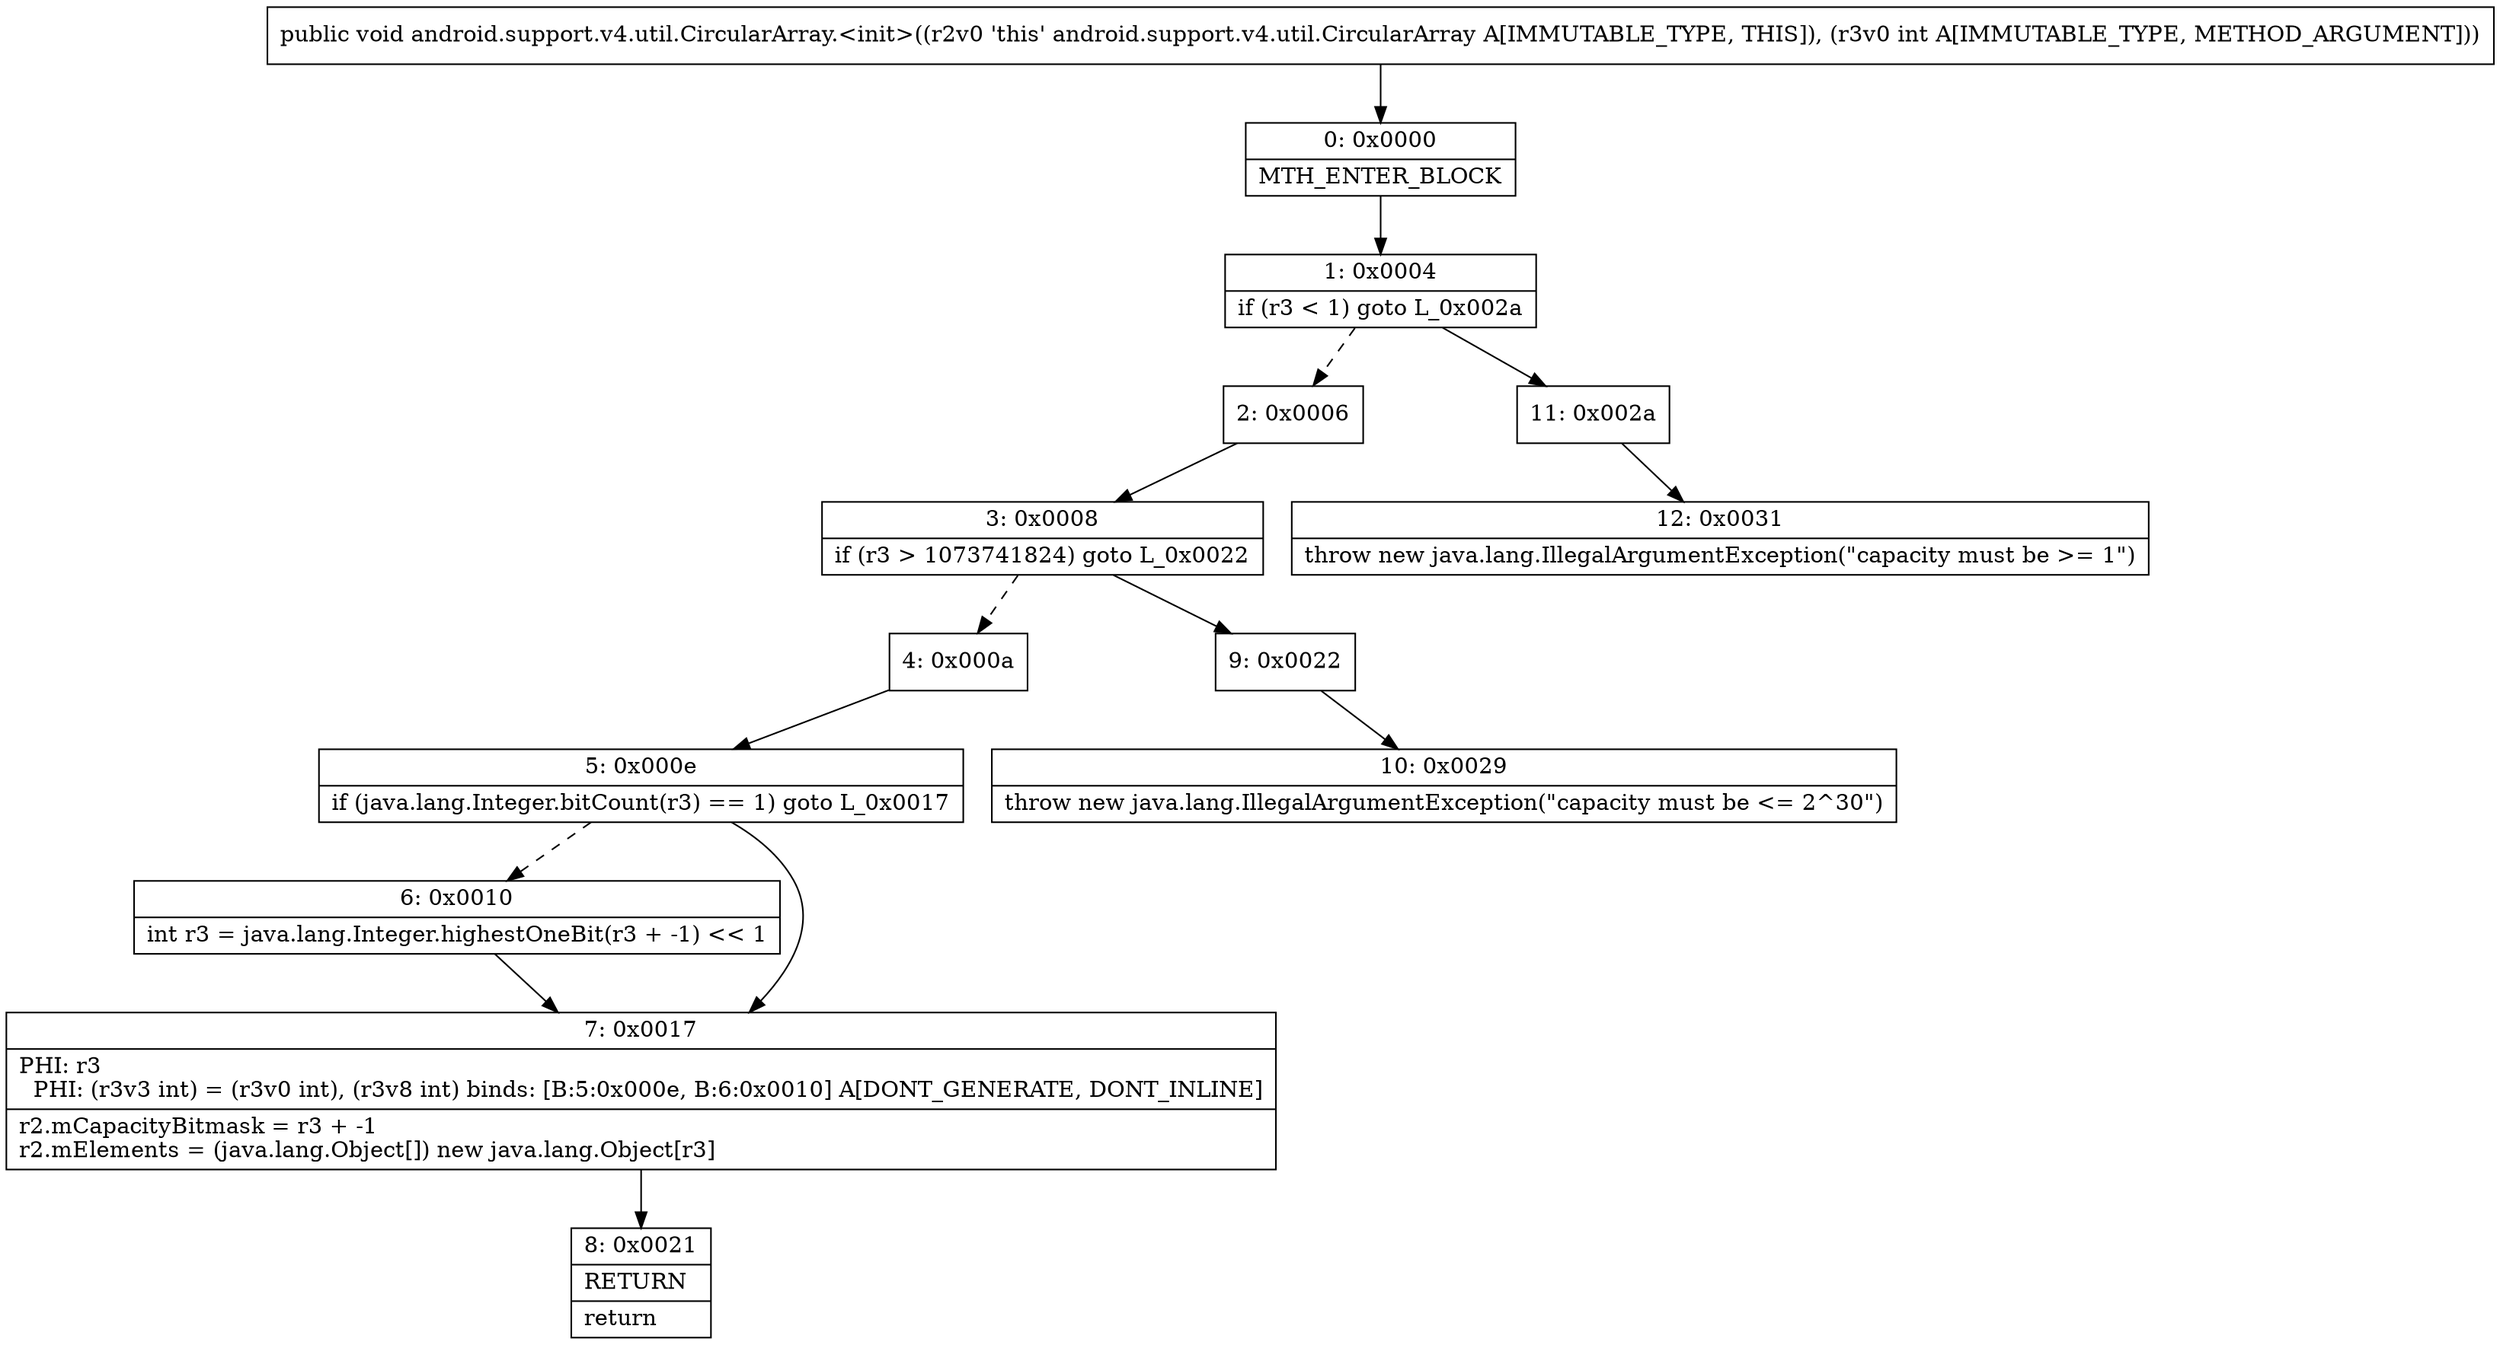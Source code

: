 digraph "CFG forandroid.support.v4.util.CircularArray.\<init\>(I)V" {
Node_0 [shape=record,label="{0\:\ 0x0000|MTH_ENTER_BLOCK\l}"];
Node_1 [shape=record,label="{1\:\ 0x0004|if (r3 \< 1) goto L_0x002a\l}"];
Node_2 [shape=record,label="{2\:\ 0x0006}"];
Node_3 [shape=record,label="{3\:\ 0x0008|if (r3 \> 1073741824) goto L_0x0022\l}"];
Node_4 [shape=record,label="{4\:\ 0x000a}"];
Node_5 [shape=record,label="{5\:\ 0x000e|if (java.lang.Integer.bitCount(r3) == 1) goto L_0x0017\l}"];
Node_6 [shape=record,label="{6\:\ 0x0010|int r3 = java.lang.Integer.highestOneBit(r3 + \-1) \<\< 1\l}"];
Node_7 [shape=record,label="{7\:\ 0x0017|PHI: r3 \l  PHI: (r3v3 int) = (r3v0 int), (r3v8 int) binds: [B:5:0x000e, B:6:0x0010] A[DONT_GENERATE, DONT_INLINE]\l|r2.mCapacityBitmask = r3 + \-1\lr2.mElements = (java.lang.Object[]) new java.lang.Object[r3]\l}"];
Node_8 [shape=record,label="{8\:\ 0x0021|RETURN\l|return\l}"];
Node_9 [shape=record,label="{9\:\ 0x0022}"];
Node_10 [shape=record,label="{10\:\ 0x0029|throw new java.lang.IllegalArgumentException(\"capacity must be \<= 2^30\")\l}"];
Node_11 [shape=record,label="{11\:\ 0x002a}"];
Node_12 [shape=record,label="{12\:\ 0x0031|throw new java.lang.IllegalArgumentException(\"capacity must be \>= 1\")\l}"];
MethodNode[shape=record,label="{public void android.support.v4.util.CircularArray.\<init\>((r2v0 'this' android.support.v4.util.CircularArray A[IMMUTABLE_TYPE, THIS]), (r3v0 int A[IMMUTABLE_TYPE, METHOD_ARGUMENT])) }"];
MethodNode -> Node_0;
Node_0 -> Node_1;
Node_1 -> Node_2[style=dashed];
Node_1 -> Node_11;
Node_2 -> Node_3;
Node_3 -> Node_4[style=dashed];
Node_3 -> Node_9;
Node_4 -> Node_5;
Node_5 -> Node_6[style=dashed];
Node_5 -> Node_7;
Node_6 -> Node_7;
Node_7 -> Node_8;
Node_9 -> Node_10;
Node_11 -> Node_12;
}

